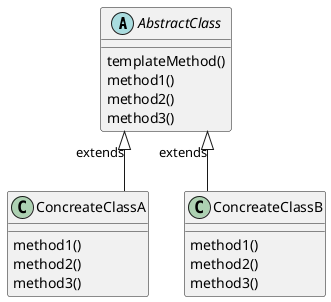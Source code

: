 @startuml

skinparam linetype ortho
top to bottom direction

abstract class AbstractClass {
    templateMethod()
    method1()
    method2()
    method3()
}

class ConcreateClassA {
    method1()
    method2()
    method3()
}

class ConcreateClassB {
    method1()
    method2()
    method3()
}

AbstractClass <|-- ConcreateClassA : extends
AbstractClass <|-- ConcreateClassB : extends

@enduml